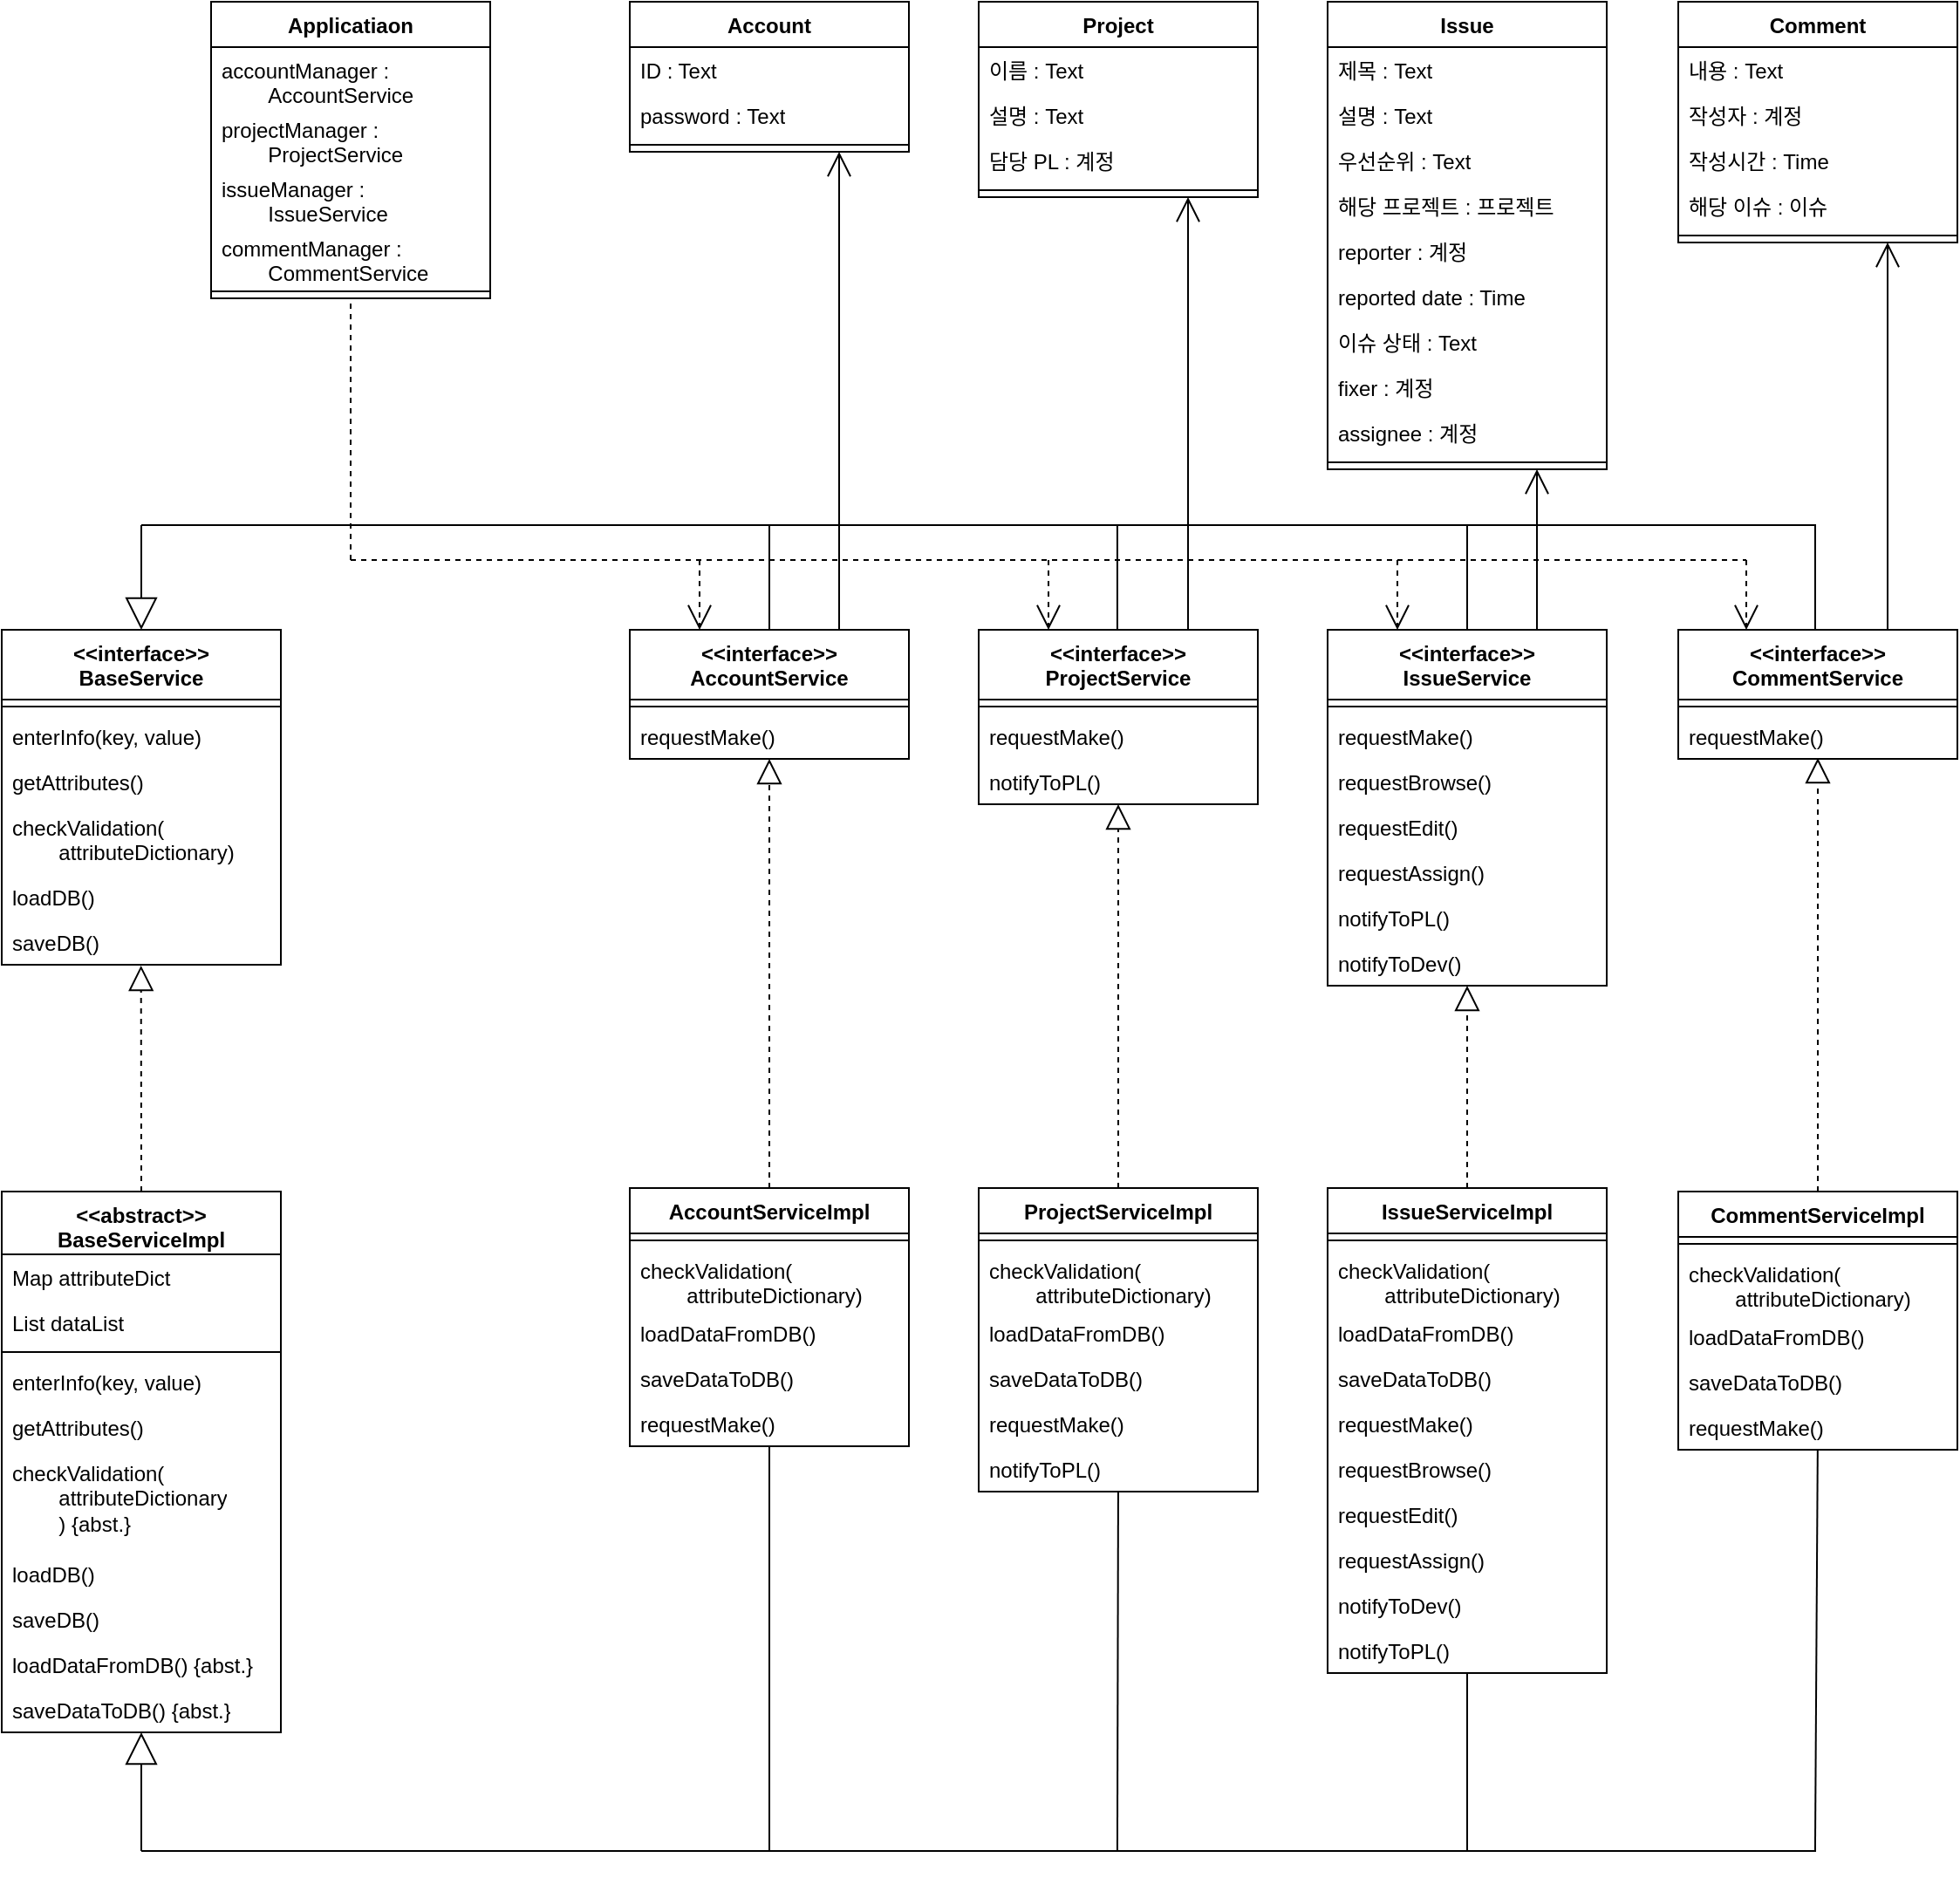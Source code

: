 <mxfile version="24.4.4" type="device">
  <diagram name="페이지-1" id="EUmJmh5tnegRt2-Yzuib">
    <mxGraphModel dx="2206" dy="1148" grid="1" gridSize="10" guides="1" tooltips="1" connect="1" arrows="1" fold="1" page="1" pageScale="1" pageWidth="827" pageHeight="1169" math="0" shadow="0">
      <root>
        <mxCell id="0" />
        <mxCell id="1" parent="0" />
        <mxCell id="5y4-DtkRxpoeKOYM4xI7-9" value="Account" style="swimlane;fontStyle=1;align=center;verticalAlign=top;childLayout=stackLayout;horizontal=1;startSize=26;horizontalStack=0;resizeParent=1;resizeParentMax=0;resizeLast=0;collapsible=1;marginBottom=0;whiteSpace=wrap;html=1;" parent="1" vertex="1">
          <mxGeometry x="640" y="200" width="160" height="86" as="geometry" />
        </mxCell>
        <mxCell id="5y4-DtkRxpoeKOYM4xI7-10" value="ID : Text" style="text;strokeColor=none;fillColor=none;align=left;verticalAlign=top;spacingLeft=4;spacingRight=4;overflow=hidden;rotatable=0;points=[[0,0.5],[1,0.5]];portConstraint=eastwest;whiteSpace=wrap;html=1;" parent="5y4-DtkRxpoeKOYM4xI7-9" vertex="1">
          <mxGeometry y="26" width="160" height="26" as="geometry" />
        </mxCell>
        <mxCell id="5y4-DtkRxpoeKOYM4xI7-13" value="password : Text" style="text;strokeColor=none;fillColor=none;align=left;verticalAlign=top;spacingLeft=4;spacingRight=4;overflow=hidden;rotatable=0;points=[[0,0.5],[1,0.5]];portConstraint=eastwest;whiteSpace=wrap;html=1;" parent="5y4-DtkRxpoeKOYM4xI7-9" vertex="1">
          <mxGeometry y="52" width="160" height="26" as="geometry" />
        </mxCell>
        <mxCell id="5y4-DtkRxpoeKOYM4xI7-11" value="" style="line;strokeWidth=1;fillColor=none;align=left;verticalAlign=middle;spacingTop=-1;spacingLeft=3;spacingRight=3;rotatable=0;labelPosition=right;points=[];portConstraint=eastwest;strokeColor=inherit;" parent="5y4-DtkRxpoeKOYM4xI7-9" vertex="1">
          <mxGeometry y="78" width="160" height="8" as="geometry" />
        </mxCell>
        <mxCell id="5y4-DtkRxpoeKOYM4xI7-14" value="&amp;lt;&amp;lt;interface&amp;gt;&amp;gt;&lt;br&gt;AccountService" style="swimlane;fontStyle=1;align=center;verticalAlign=top;childLayout=stackLayout;horizontal=1;startSize=40;horizontalStack=0;resizeParent=1;resizeParentMax=0;resizeLast=0;collapsible=1;marginBottom=0;whiteSpace=wrap;html=1;" parent="1" vertex="1">
          <mxGeometry x="640" y="560" width="160" height="74" as="geometry" />
        </mxCell>
        <mxCell id="5y4-DtkRxpoeKOYM4xI7-16" value="" style="line;strokeWidth=1;fillColor=none;align=left;verticalAlign=middle;spacingTop=-1;spacingLeft=3;spacingRight=3;rotatable=0;labelPosition=right;points=[];portConstraint=eastwest;strokeColor=inherit;" parent="5y4-DtkRxpoeKOYM4xI7-14" vertex="1">
          <mxGeometry y="40" width="160" height="8" as="geometry" />
        </mxCell>
        <mxCell id="5y4-DtkRxpoeKOYM4xI7-17" value="requestMake()" style="text;strokeColor=none;fillColor=none;align=left;verticalAlign=top;spacingLeft=4;spacingRight=4;overflow=hidden;rotatable=0;points=[[0,0.5],[1,0.5]];portConstraint=eastwest;whiteSpace=wrap;html=1;" parent="5y4-DtkRxpoeKOYM4xI7-14" vertex="1">
          <mxGeometry y="48" width="160" height="26" as="geometry" />
        </mxCell>
        <mxCell id="5y4-DtkRxpoeKOYM4xI7-25" value="&amp;lt;&amp;lt;interface&amp;gt;&amp;gt;&lt;br&gt;ProjectService" style="swimlane;fontStyle=1;align=center;verticalAlign=top;childLayout=stackLayout;horizontal=1;startSize=40;horizontalStack=0;resizeParent=1;resizeParentMax=0;resizeLast=0;collapsible=1;marginBottom=0;whiteSpace=wrap;html=1;" parent="1" vertex="1">
          <mxGeometry x="840" y="560" width="160" height="100" as="geometry" />
        </mxCell>
        <mxCell id="5y4-DtkRxpoeKOYM4xI7-27" value="" style="line;strokeWidth=1;fillColor=none;align=left;verticalAlign=middle;spacingTop=-1;spacingLeft=3;spacingRight=3;rotatable=0;labelPosition=right;points=[];portConstraint=eastwest;strokeColor=inherit;" parent="5y4-DtkRxpoeKOYM4xI7-25" vertex="1">
          <mxGeometry y="40" width="160" height="8" as="geometry" />
        </mxCell>
        <mxCell id="5y4-DtkRxpoeKOYM4xI7-29" value="requestMake()" style="text;strokeColor=none;fillColor=none;align=left;verticalAlign=top;spacingLeft=4;spacingRight=4;overflow=hidden;rotatable=0;points=[[0,0.5],[1,0.5]];portConstraint=eastwest;whiteSpace=wrap;html=1;" parent="5y4-DtkRxpoeKOYM4xI7-25" vertex="1">
          <mxGeometry y="48" width="160" height="26" as="geometry" />
        </mxCell>
        <mxCell id="5y4-DtkRxpoeKOYM4xI7-31" value="notifyToPL()" style="text;strokeColor=none;fillColor=none;align=left;verticalAlign=top;spacingLeft=4;spacingRight=4;overflow=hidden;rotatable=0;points=[[0,0.5],[1,0.5]];portConstraint=eastwest;whiteSpace=wrap;html=1;" parent="5y4-DtkRxpoeKOYM4xI7-25" vertex="1">
          <mxGeometry y="74" width="160" height="26" as="geometry" />
        </mxCell>
        <mxCell id="5y4-DtkRxpoeKOYM4xI7-33" value="&amp;lt;&amp;lt;interface&amp;gt;&amp;gt;&lt;br&gt;IssueService" style="swimlane;fontStyle=1;align=center;verticalAlign=top;childLayout=stackLayout;horizontal=1;startSize=40;horizontalStack=0;resizeParent=1;resizeParentMax=0;resizeLast=0;collapsible=1;marginBottom=0;whiteSpace=wrap;html=1;" parent="1" vertex="1">
          <mxGeometry x="1040" y="560" width="160" height="204" as="geometry" />
        </mxCell>
        <mxCell id="5y4-DtkRxpoeKOYM4xI7-35" value="" style="line;strokeWidth=1;fillColor=none;align=left;verticalAlign=middle;spacingTop=-1;spacingLeft=3;spacingRight=3;rotatable=0;labelPosition=right;points=[];portConstraint=eastwest;strokeColor=inherit;" parent="5y4-DtkRxpoeKOYM4xI7-33" vertex="1">
          <mxGeometry y="40" width="160" height="8" as="geometry" />
        </mxCell>
        <mxCell id="5y4-DtkRxpoeKOYM4xI7-37" value="requestMake()" style="text;strokeColor=none;fillColor=none;align=left;verticalAlign=top;spacingLeft=4;spacingRight=4;overflow=hidden;rotatable=0;points=[[0,0.5],[1,0.5]];portConstraint=eastwest;whiteSpace=wrap;html=1;" parent="5y4-DtkRxpoeKOYM4xI7-33" vertex="1">
          <mxGeometry y="48" width="160" height="26" as="geometry" />
        </mxCell>
        <mxCell id="5y4-DtkRxpoeKOYM4xI7-60" value="requestBrowse()" style="text;strokeColor=none;fillColor=none;align=left;verticalAlign=top;spacingLeft=4;spacingRight=4;overflow=hidden;rotatable=0;points=[[0,0.5],[1,0.5]];portConstraint=eastwest;whiteSpace=wrap;html=1;" parent="5y4-DtkRxpoeKOYM4xI7-33" vertex="1">
          <mxGeometry y="74" width="160" height="26" as="geometry" />
        </mxCell>
        <mxCell id="5y4-DtkRxpoeKOYM4xI7-63" value="requestEdit()" style="text;strokeColor=none;fillColor=none;align=left;verticalAlign=top;spacingLeft=4;spacingRight=4;overflow=hidden;rotatable=0;points=[[0,0.5],[1,0.5]];portConstraint=eastwest;whiteSpace=wrap;html=1;" parent="5y4-DtkRxpoeKOYM4xI7-33" vertex="1">
          <mxGeometry y="100" width="160" height="26" as="geometry" />
        </mxCell>
        <mxCell id="5y4-DtkRxpoeKOYM4xI7-65" value="requestAssign()" style="text;strokeColor=none;fillColor=none;align=left;verticalAlign=top;spacingLeft=4;spacingRight=4;overflow=hidden;rotatable=0;points=[[0,0.5],[1,0.5]];portConstraint=eastwest;whiteSpace=wrap;html=1;" parent="5y4-DtkRxpoeKOYM4xI7-33" vertex="1">
          <mxGeometry y="126" width="160" height="26" as="geometry" />
        </mxCell>
        <mxCell id="5y4-DtkRxpoeKOYM4xI7-39" value="notifyToPL()" style="text;strokeColor=none;fillColor=none;align=left;verticalAlign=top;spacingLeft=4;spacingRight=4;overflow=hidden;rotatable=0;points=[[0,0.5],[1,0.5]];portConstraint=eastwest;whiteSpace=wrap;html=1;" parent="5y4-DtkRxpoeKOYM4xI7-33" vertex="1">
          <mxGeometry y="152" width="160" height="26" as="geometry" />
        </mxCell>
        <mxCell id="5y4-DtkRxpoeKOYM4xI7-66" value="notifyToDev()" style="text;strokeColor=none;fillColor=none;align=left;verticalAlign=top;spacingLeft=4;spacingRight=4;overflow=hidden;rotatable=0;points=[[0,0.5],[1,0.5]];portConstraint=eastwest;whiteSpace=wrap;html=1;" parent="5y4-DtkRxpoeKOYM4xI7-33" vertex="1">
          <mxGeometry y="178" width="160" height="26" as="geometry" />
        </mxCell>
        <mxCell id="5y4-DtkRxpoeKOYM4xI7-44" value="Project" style="swimlane;fontStyle=1;align=center;verticalAlign=top;childLayout=stackLayout;horizontal=1;startSize=26;horizontalStack=0;resizeParent=1;resizeParentMax=0;resizeLast=0;collapsible=1;marginBottom=0;whiteSpace=wrap;html=1;" parent="1" vertex="1">
          <mxGeometry x="840" y="200" width="160" height="112" as="geometry" />
        </mxCell>
        <mxCell id="5y4-DtkRxpoeKOYM4xI7-45" value="이름 : Text" style="text;strokeColor=none;fillColor=none;align=left;verticalAlign=top;spacingLeft=4;spacingRight=4;overflow=hidden;rotatable=0;points=[[0,0.5],[1,0.5]];portConstraint=eastwest;whiteSpace=wrap;html=1;" parent="5y4-DtkRxpoeKOYM4xI7-44" vertex="1">
          <mxGeometry y="26" width="160" height="26" as="geometry" />
        </mxCell>
        <mxCell id="5y4-DtkRxpoeKOYM4xI7-47" value="설명 : Text" style="text;strokeColor=none;fillColor=none;align=left;verticalAlign=top;spacingLeft=4;spacingRight=4;overflow=hidden;rotatable=0;points=[[0,0.5],[1,0.5]];portConstraint=eastwest;whiteSpace=wrap;html=1;" parent="5y4-DtkRxpoeKOYM4xI7-44" vertex="1">
          <mxGeometry y="52" width="160" height="26" as="geometry" />
        </mxCell>
        <mxCell id="5y4-DtkRxpoeKOYM4xI7-48" value="담당 PL : 계정" style="text;strokeColor=none;fillColor=none;align=left;verticalAlign=top;spacingLeft=4;spacingRight=4;overflow=hidden;rotatable=0;points=[[0,0.5],[1,0.5]];portConstraint=eastwest;whiteSpace=wrap;html=1;" parent="5y4-DtkRxpoeKOYM4xI7-44" vertex="1">
          <mxGeometry y="78" width="160" height="26" as="geometry" />
        </mxCell>
        <mxCell id="5y4-DtkRxpoeKOYM4xI7-46" value="" style="line;strokeWidth=1;fillColor=none;align=left;verticalAlign=middle;spacingTop=-1;spacingLeft=3;spacingRight=3;rotatable=0;labelPosition=right;points=[];portConstraint=eastwest;strokeColor=inherit;" parent="5y4-DtkRxpoeKOYM4xI7-44" vertex="1">
          <mxGeometry y="104" width="160" height="8" as="geometry" />
        </mxCell>
        <mxCell id="5y4-DtkRxpoeKOYM4xI7-49" value="Issue" style="swimlane;fontStyle=1;align=center;verticalAlign=top;childLayout=stackLayout;horizontal=1;startSize=26;horizontalStack=0;resizeParent=1;resizeParentMax=0;resizeLast=0;collapsible=1;marginBottom=0;whiteSpace=wrap;html=1;" parent="1" vertex="1">
          <mxGeometry x="1040" y="200" width="160" height="268" as="geometry" />
        </mxCell>
        <mxCell id="5y4-DtkRxpoeKOYM4xI7-50" value="제목 : Text" style="text;strokeColor=none;fillColor=none;align=left;verticalAlign=top;spacingLeft=4;spacingRight=4;overflow=hidden;rotatable=0;points=[[0,0.5],[1,0.5]];portConstraint=eastwest;whiteSpace=wrap;html=1;" parent="5y4-DtkRxpoeKOYM4xI7-49" vertex="1">
          <mxGeometry y="26" width="160" height="26" as="geometry" />
        </mxCell>
        <mxCell id="5y4-DtkRxpoeKOYM4xI7-52" value="설명 : Text" style="text;strokeColor=none;fillColor=none;align=left;verticalAlign=top;spacingLeft=4;spacingRight=4;overflow=hidden;rotatable=0;points=[[0,0.5],[1,0.5]];portConstraint=eastwest;whiteSpace=wrap;html=1;" parent="5y4-DtkRxpoeKOYM4xI7-49" vertex="1">
          <mxGeometry y="52" width="160" height="26" as="geometry" />
        </mxCell>
        <mxCell id="5y4-DtkRxpoeKOYM4xI7-61" value="우선순위 : Text" style="text;strokeColor=none;fillColor=none;align=left;verticalAlign=top;spacingLeft=4;spacingRight=4;overflow=hidden;rotatable=0;points=[[0,0.5],[1,0.5]];portConstraint=eastwest;whiteSpace=wrap;html=1;" parent="5y4-DtkRxpoeKOYM4xI7-49" vertex="1">
          <mxGeometry y="78" width="160" height="26" as="geometry" />
        </mxCell>
        <mxCell id="5y4-DtkRxpoeKOYM4xI7-62" value="해당 프로젝트 : 프로젝트" style="text;strokeColor=none;fillColor=none;align=left;verticalAlign=top;spacingLeft=4;spacingRight=4;overflow=hidden;rotatable=0;points=[[0,0.5],[1,0.5]];portConstraint=eastwest;whiteSpace=wrap;html=1;" parent="5y4-DtkRxpoeKOYM4xI7-49" vertex="1">
          <mxGeometry y="104" width="160" height="26" as="geometry" />
        </mxCell>
        <mxCell id="5y4-DtkRxpoeKOYM4xI7-54" value="reporter : 계정" style="text;strokeColor=none;fillColor=none;align=left;verticalAlign=top;spacingLeft=4;spacingRight=4;overflow=hidden;rotatable=0;points=[[0,0.5],[1,0.5]];portConstraint=eastwest;whiteSpace=wrap;html=1;" parent="5y4-DtkRxpoeKOYM4xI7-49" vertex="1">
          <mxGeometry y="130" width="160" height="26" as="geometry" />
        </mxCell>
        <mxCell id="5y4-DtkRxpoeKOYM4xI7-56" value="reported date : Time" style="text;strokeColor=none;fillColor=none;align=left;verticalAlign=top;spacingLeft=4;spacingRight=4;overflow=hidden;rotatable=0;points=[[0,0.5],[1,0.5]];portConstraint=eastwest;whiteSpace=wrap;html=1;" parent="5y4-DtkRxpoeKOYM4xI7-49" vertex="1">
          <mxGeometry y="156" width="160" height="26" as="geometry" />
        </mxCell>
        <mxCell id="5y4-DtkRxpoeKOYM4xI7-57" value="이슈 상태 : Text" style="text;strokeColor=none;fillColor=none;align=left;verticalAlign=top;spacingLeft=4;spacingRight=4;overflow=hidden;rotatable=0;points=[[0,0.5],[1,0.5]];portConstraint=eastwest;whiteSpace=wrap;html=1;" parent="5y4-DtkRxpoeKOYM4xI7-49" vertex="1">
          <mxGeometry y="182" width="160" height="26" as="geometry" />
        </mxCell>
        <mxCell id="5y4-DtkRxpoeKOYM4xI7-55" value="fixer : 계정" style="text;strokeColor=none;fillColor=none;align=left;verticalAlign=top;spacingLeft=4;spacingRight=4;overflow=hidden;rotatable=0;points=[[0,0.5],[1,0.5]];portConstraint=eastwest;whiteSpace=wrap;html=1;" parent="5y4-DtkRxpoeKOYM4xI7-49" vertex="1">
          <mxGeometry y="208" width="160" height="26" as="geometry" />
        </mxCell>
        <mxCell id="5y4-DtkRxpoeKOYM4xI7-58" value="assignee : 계정" style="text;strokeColor=none;fillColor=none;align=left;verticalAlign=top;spacingLeft=4;spacingRight=4;overflow=hidden;rotatable=0;points=[[0,0.5],[1,0.5]];portConstraint=eastwest;whiteSpace=wrap;html=1;" parent="5y4-DtkRxpoeKOYM4xI7-49" vertex="1">
          <mxGeometry y="234" width="160" height="26" as="geometry" />
        </mxCell>
        <mxCell id="5y4-DtkRxpoeKOYM4xI7-51" value="" style="line;strokeWidth=1;fillColor=none;align=left;verticalAlign=middle;spacingTop=-1;spacingLeft=3;spacingRight=3;rotatable=0;labelPosition=right;points=[];portConstraint=eastwest;strokeColor=inherit;" parent="5y4-DtkRxpoeKOYM4xI7-49" vertex="1">
          <mxGeometry y="260" width="160" height="8" as="geometry" />
        </mxCell>
        <mxCell id="5y4-DtkRxpoeKOYM4xI7-68" value="&amp;lt;&amp;lt;interface&amp;gt;&amp;gt;&lt;br&gt;CommentService" style="swimlane;fontStyle=1;align=center;verticalAlign=top;childLayout=stackLayout;horizontal=1;startSize=40;horizontalStack=0;resizeParent=1;resizeParentMax=0;resizeLast=0;collapsible=1;marginBottom=0;whiteSpace=wrap;html=1;" parent="1" vertex="1">
          <mxGeometry x="1241" y="560" width="160" height="74" as="geometry" />
        </mxCell>
        <mxCell id="5y4-DtkRxpoeKOYM4xI7-70" value="" style="line;strokeWidth=1;fillColor=none;align=left;verticalAlign=middle;spacingTop=-1;spacingLeft=3;spacingRight=3;rotatable=0;labelPosition=right;points=[];portConstraint=eastwest;strokeColor=inherit;" parent="5y4-DtkRxpoeKOYM4xI7-68" vertex="1">
          <mxGeometry y="40" width="160" height="8" as="geometry" />
        </mxCell>
        <mxCell id="5y4-DtkRxpoeKOYM4xI7-72" value="requestMake()" style="text;strokeColor=none;fillColor=none;align=left;verticalAlign=top;spacingLeft=4;spacingRight=4;overflow=hidden;rotatable=0;points=[[0,0.5],[1,0.5]];portConstraint=eastwest;whiteSpace=wrap;html=1;" parent="5y4-DtkRxpoeKOYM4xI7-68" vertex="1">
          <mxGeometry y="48" width="160" height="26" as="geometry" />
        </mxCell>
        <mxCell id="5y4-DtkRxpoeKOYM4xI7-76" value="Comment" style="swimlane;fontStyle=1;align=center;verticalAlign=top;childLayout=stackLayout;horizontal=1;startSize=26;horizontalStack=0;resizeParent=1;resizeParentMax=0;resizeLast=0;collapsible=1;marginBottom=0;whiteSpace=wrap;html=1;" parent="1" vertex="1">
          <mxGeometry x="1241" y="200" width="160" height="138" as="geometry" />
        </mxCell>
        <mxCell id="5y4-DtkRxpoeKOYM4xI7-77" value="내용 : Text" style="text;strokeColor=none;fillColor=none;align=left;verticalAlign=top;spacingLeft=4;spacingRight=4;overflow=hidden;rotatable=0;points=[[0,0.5],[1,0.5]];portConstraint=eastwest;whiteSpace=wrap;html=1;" parent="5y4-DtkRxpoeKOYM4xI7-76" vertex="1">
          <mxGeometry y="26" width="160" height="26" as="geometry" />
        </mxCell>
        <mxCell id="5y4-DtkRxpoeKOYM4xI7-79" value="작성자 : 계정" style="text;strokeColor=none;fillColor=none;align=left;verticalAlign=top;spacingLeft=4;spacingRight=4;overflow=hidden;rotatable=0;points=[[0,0.5],[1,0.5]];portConstraint=eastwest;whiteSpace=wrap;html=1;" parent="5y4-DtkRxpoeKOYM4xI7-76" vertex="1">
          <mxGeometry y="52" width="160" height="26" as="geometry" />
        </mxCell>
        <mxCell id="5y4-DtkRxpoeKOYM4xI7-80" value="작성시간 : Time" style="text;strokeColor=none;fillColor=none;align=left;verticalAlign=top;spacingLeft=4;spacingRight=4;overflow=hidden;rotatable=0;points=[[0,0.5],[1,0.5]];portConstraint=eastwest;whiteSpace=wrap;html=1;" parent="5y4-DtkRxpoeKOYM4xI7-76" vertex="1">
          <mxGeometry y="78" width="160" height="26" as="geometry" />
        </mxCell>
        <mxCell id="5y4-DtkRxpoeKOYM4xI7-107" value="해당 이슈 : 이슈" style="text;strokeColor=none;fillColor=none;align=left;verticalAlign=top;spacingLeft=4;spacingRight=4;overflow=hidden;rotatable=0;points=[[0,0.5],[1,0.5]];portConstraint=eastwest;whiteSpace=wrap;html=1;" parent="5y4-DtkRxpoeKOYM4xI7-76" vertex="1">
          <mxGeometry y="104" width="160" height="26" as="geometry" />
        </mxCell>
        <mxCell id="5y4-DtkRxpoeKOYM4xI7-78" value="" style="line;strokeWidth=1;fillColor=none;align=left;verticalAlign=middle;spacingTop=-1;spacingLeft=3;spacingRight=3;rotatable=0;labelPosition=right;points=[];portConstraint=eastwest;strokeColor=inherit;" parent="5y4-DtkRxpoeKOYM4xI7-76" vertex="1">
          <mxGeometry y="130" width="160" height="8" as="geometry" />
        </mxCell>
        <mxCell id="TJ0G6_bjU8rwuz7rPNk3-2" value="&amp;lt;&amp;lt;abstract&amp;gt;&amp;gt;&lt;br&gt;BaseServiceImpl" style="swimlane;fontStyle=1;align=center;verticalAlign=top;childLayout=stackLayout;horizontal=1;startSize=36;horizontalStack=0;resizeParent=1;resizeParentMax=0;resizeLast=0;collapsible=1;marginBottom=0;whiteSpace=wrap;html=1;" vertex="1" parent="1">
          <mxGeometry x="280" y="882" width="160" height="310" as="geometry" />
        </mxCell>
        <mxCell id="TJ0G6_bjU8rwuz7rPNk3-3" value="Map attributeDict" style="text;strokeColor=none;fillColor=none;align=left;verticalAlign=top;spacingLeft=4;spacingRight=4;overflow=hidden;rotatable=0;points=[[0,0.5],[1,0.5]];portConstraint=eastwest;whiteSpace=wrap;html=1;" vertex="1" parent="TJ0G6_bjU8rwuz7rPNk3-2">
          <mxGeometry y="36" width="160" height="26" as="geometry" />
        </mxCell>
        <mxCell id="TJ0G6_bjU8rwuz7rPNk3-19" value="List dataList" style="text;strokeColor=none;fillColor=none;align=left;verticalAlign=top;spacingLeft=4;spacingRight=4;overflow=hidden;rotatable=0;points=[[0,0.5],[1,0.5]];portConstraint=eastwest;whiteSpace=wrap;html=1;" vertex="1" parent="TJ0G6_bjU8rwuz7rPNk3-2">
          <mxGeometry y="62" width="160" height="26" as="geometry" />
        </mxCell>
        <mxCell id="TJ0G6_bjU8rwuz7rPNk3-4" value="" style="line;strokeWidth=1;fillColor=none;align=left;verticalAlign=middle;spacingTop=-1;spacingLeft=3;spacingRight=3;rotatable=0;labelPosition=right;points=[];portConstraint=eastwest;strokeColor=inherit;" vertex="1" parent="TJ0G6_bjU8rwuz7rPNk3-2">
          <mxGeometry y="88" width="160" height="8" as="geometry" />
        </mxCell>
        <mxCell id="TJ0G6_bjU8rwuz7rPNk3-5" value="enterInfo(key, value)" style="text;strokeColor=none;fillColor=none;align=left;verticalAlign=top;spacingLeft=4;spacingRight=4;overflow=hidden;rotatable=0;points=[[0,0.5],[1,0.5]];portConstraint=eastwest;whiteSpace=wrap;html=1;" vertex="1" parent="TJ0G6_bjU8rwuz7rPNk3-2">
          <mxGeometry y="96" width="160" height="26" as="geometry" />
        </mxCell>
        <mxCell id="TJ0G6_bjU8rwuz7rPNk3-6" value="getAttributes()" style="text;strokeColor=none;fillColor=none;align=left;verticalAlign=top;spacingLeft=4;spacingRight=4;overflow=hidden;rotatable=0;points=[[0,0.5],[1,0.5]];portConstraint=eastwest;whiteSpace=wrap;html=1;" vertex="1" parent="TJ0G6_bjU8rwuz7rPNk3-2">
          <mxGeometry y="122" width="160" height="26" as="geometry" />
        </mxCell>
        <mxCell id="TJ0G6_bjU8rwuz7rPNk3-16" value="checkValidation(&lt;br&gt;&lt;span style=&quot;white-space: pre;&quot;&gt;&#x9;&lt;/span&gt;attributeDictionary&lt;br&gt;&lt;span style=&quot;white-space: pre;&quot;&gt;&#x9;&lt;/span&gt;) {abst.}" style="text;strokeColor=none;fillColor=none;align=left;verticalAlign=top;spacingLeft=4;spacingRight=4;overflow=hidden;rotatable=0;points=[[0,0.5],[1,0.5]];portConstraint=eastwest;whiteSpace=wrap;html=1;" vertex="1" parent="TJ0G6_bjU8rwuz7rPNk3-2">
          <mxGeometry y="148" width="160" height="58" as="geometry" />
        </mxCell>
        <mxCell id="TJ0G6_bjU8rwuz7rPNk3-17" value="loadDB()" style="text;strokeColor=none;fillColor=none;align=left;verticalAlign=top;spacingLeft=4;spacingRight=4;overflow=hidden;rotatable=0;points=[[0,0.5],[1,0.5]];portConstraint=eastwest;whiteSpace=wrap;html=1;" vertex="1" parent="TJ0G6_bjU8rwuz7rPNk3-2">
          <mxGeometry y="206" width="160" height="26" as="geometry" />
        </mxCell>
        <mxCell id="TJ0G6_bjU8rwuz7rPNk3-18" value="saveDB()" style="text;strokeColor=none;fillColor=none;align=left;verticalAlign=top;spacingLeft=4;spacingRight=4;overflow=hidden;rotatable=0;points=[[0,0.5],[1,0.5]];portConstraint=eastwest;whiteSpace=wrap;html=1;" vertex="1" parent="TJ0G6_bjU8rwuz7rPNk3-2">
          <mxGeometry y="232" width="160" height="26" as="geometry" />
        </mxCell>
        <mxCell id="TJ0G6_bjU8rwuz7rPNk3-21" value="loadDataFromDB() {abst.}" style="text;strokeColor=none;fillColor=none;align=left;verticalAlign=top;spacingLeft=4;spacingRight=4;overflow=hidden;rotatable=0;points=[[0,0.5],[1,0.5]];portConstraint=eastwest;whiteSpace=wrap;html=1;" vertex="1" parent="TJ0G6_bjU8rwuz7rPNk3-2">
          <mxGeometry y="258" width="160" height="26" as="geometry" />
        </mxCell>
        <mxCell id="TJ0G6_bjU8rwuz7rPNk3-20" value="saveDataToDB() {abst.}" style="text;strokeColor=none;fillColor=none;align=left;verticalAlign=top;spacingLeft=4;spacingRight=4;overflow=hidden;rotatable=0;points=[[0,0.5],[1,0.5]];portConstraint=eastwest;whiteSpace=wrap;html=1;" vertex="1" parent="TJ0G6_bjU8rwuz7rPNk3-2">
          <mxGeometry y="284" width="160" height="26" as="geometry" />
        </mxCell>
        <mxCell id="TJ0G6_bjU8rwuz7rPNk3-7" value="&amp;lt;&amp;lt;interface&amp;gt;&amp;gt;&lt;br&gt;BaseService" style="swimlane;fontStyle=1;align=center;verticalAlign=top;childLayout=stackLayout;horizontal=1;startSize=40;horizontalStack=0;resizeParent=1;resizeParentMax=0;resizeLast=0;collapsible=1;marginBottom=0;whiteSpace=wrap;html=1;" vertex="1" parent="1">
          <mxGeometry x="280" y="560" width="160" height="192" as="geometry" />
        </mxCell>
        <mxCell id="TJ0G6_bjU8rwuz7rPNk3-9" value="" style="line;strokeWidth=1;fillColor=none;align=left;verticalAlign=middle;spacingTop=-1;spacingLeft=3;spacingRight=3;rotatable=0;labelPosition=right;points=[];portConstraint=eastwest;strokeColor=inherit;" vertex="1" parent="TJ0G6_bjU8rwuz7rPNk3-7">
          <mxGeometry y="40" width="160" height="8" as="geometry" />
        </mxCell>
        <mxCell id="TJ0G6_bjU8rwuz7rPNk3-10" value="enterInfo(key, value)" style="text;strokeColor=none;fillColor=none;align=left;verticalAlign=top;spacingLeft=4;spacingRight=4;overflow=hidden;rotatable=0;points=[[0,0.5],[1,0.5]];portConstraint=eastwest;whiteSpace=wrap;html=1;" vertex="1" parent="TJ0G6_bjU8rwuz7rPNk3-7">
          <mxGeometry y="48" width="160" height="26" as="geometry" />
        </mxCell>
        <mxCell id="TJ0G6_bjU8rwuz7rPNk3-11" value="getAttributes()" style="text;strokeColor=none;fillColor=none;align=left;verticalAlign=top;spacingLeft=4;spacingRight=4;overflow=hidden;rotatable=0;points=[[0,0.5],[1,0.5]];portConstraint=eastwest;whiteSpace=wrap;html=1;" vertex="1" parent="TJ0G6_bjU8rwuz7rPNk3-7">
          <mxGeometry y="74" width="160" height="26" as="geometry" />
        </mxCell>
        <mxCell id="TJ0G6_bjU8rwuz7rPNk3-12" value="checkValidation(&lt;br&gt;&lt;span style=&quot;white-space: pre;&quot;&gt;&#x9;&lt;/span&gt;attributeDictionary)" style="text;strokeColor=none;fillColor=none;align=left;verticalAlign=top;spacingLeft=4;spacingRight=4;overflow=hidden;rotatable=0;points=[[0,0.5],[1,0.5]];portConstraint=eastwest;whiteSpace=wrap;html=1;" vertex="1" parent="TJ0G6_bjU8rwuz7rPNk3-7">
          <mxGeometry y="100" width="160" height="40" as="geometry" />
        </mxCell>
        <mxCell id="TJ0G6_bjU8rwuz7rPNk3-14" value="loadDB()" style="text;strokeColor=none;fillColor=none;align=left;verticalAlign=top;spacingLeft=4;spacingRight=4;overflow=hidden;rotatable=0;points=[[0,0.5],[1,0.5]];portConstraint=eastwest;whiteSpace=wrap;html=1;" vertex="1" parent="TJ0G6_bjU8rwuz7rPNk3-7">
          <mxGeometry y="140" width="160" height="26" as="geometry" />
        </mxCell>
        <mxCell id="TJ0G6_bjU8rwuz7rPNk3-15" value="saveDB()" style="text;strokeColor=none;fillColor=none;align=left;verticalAlign=top;spacingLeft=4;spacingRight=4;overflow=hidden;rotatable=0;points=[[0,0.5],[1,0.5]];portConstraint=eastwest;whiteSpace=wrap;html=1;" vertex="1" parent="TJ0G6_bjU8rwuz7rPNk3-7">
          <mxGeometry y="166" width="160" height="26" as="geometry" />
        </mxCell>
        <mxCell id="TJ0G6_bjU8rwuz7rPNk3-13" value="" style="endArrow=block;dashed=1;endFill=0;endSize=12;html=1;rounded=0;exitX=0.5;exitY=0;exitDx=0;exitDy=0;entryX=0.499;entryY=1.018;entryDx=0;entryDy=0;entryPerimeter=0;" edge="1" parent="1" source="TJ0G6_bjU8rwuz7rPNk3-2" target="TJ0G6_bjU8rwuz7rPNk3-15">
          <mxGeometry width="160" relative="1" as="geometry">
            <mxPoint x="820" y="328" as="sourcePoint" />
            <mxPoint x="641" y="328" as="targetPoint" />
          </mxGeometry>
        </mxCell>
        <mxCell id="TJ0G6_bjU8rwuz7rPNk3-22" value="AccountServiceImpl" style="swimlane;fontStyle=1;align=center;verticalAlign=top;childLayout=stackLayout;horizontal=1;startSize=26;horizontalStack=0;resizeParent=1;resizeParentMax=0;resizeLast=0;collapsible=1;marginBottom=0;whiteSpace=wrap;html=1;" vertex="1" parent="1">
          <mxGeometry x="640" y="880" width="160" height="148" as="geometry" />
        </mxCell>
        <mxCell id="TJ0G6_bjU8rwuz7rPNk3-24" value="" style="line;strokeWidth=1;fillColor=none;align=left;verticalAlign=middle;spacingTop=-1;spacingLeft=3;spacingRight=3;rotatable=0;labelPosition=right;points=[];portConstraint=eastwest;strokeColor=inherit;" vertex="1" parent="TJ0G6_bjU8rwuz7rPNk3-22">
          <mxGeometry y="26" width="160" height="8" as="geometry" />
        </mxCell>
        <mxCell id="TJ0G6_bjU8rwuz7rPNk3-25" value="checkValidation(&lt;br&gt;&lt;span style=&quot;white-space: pre;&quot;&gt;&#x9;&lt;/span&gt;attributeDictionary)" style="text;strokeColor=none;fillColor=none;align=left;verticalAlign=top;spacingLeft=4;spacingRight=4;overflow=hidden;rotatable=0;points=[[0,0.5],[1,0.5]];portConstraint=eastwest;whiteSpace=wrap;html=1;" vertex="1" parent="TJ0G6_bjU8rwuz7rPNk3-22">
          <mxGeometry y="34" width="160" height="36" as="geometry" />
        </mxCell>
        <mxCell id="TJ0G6_bjU8rwuz7rPNk3-27" value="loadDataFromDB()" style="text;strokeColor=none;fillColor=none;align=left;verticalAlign=top;spacingLeft=4;spacingRight=4;overflow=hidden;rotatable=0;points=[[0,0.5],[1,0.5]];portConstraint=eastwest;whiteSpace=wrap;html=1;" vertex="1" parent="TJ0G6_bjU8rwuz7rPNk3-22">
          <mxGeometry y="70" width="160" height="26" as="geometry" />
        </mxCell>
        <mxCell id="TJ0G6_bjU8rwuz7rPNk3-28" value="saveDataToDB()" style="text;strokeColor=none;fillColor=none;align=left;verticalAlign=top;spacingLeft=4;spacingRight=4;overflow=hidden;rotatable=0;points=[[0,0.5],[1,0.5]];portConstraint=eastwest;whiteSpace=wrap;html=1;" vertex="1" parent="TJ0G6_bjU8rwuz7rPNk3-22">
          <mxGeometry y="96" width="160" height="26" as="geometry" />
        </mxCell>
        <mxCell id="TJ0G6_bjU8rwuz7rPNk3-26" value="requestMake()" style="text;strokeColor=none;fillColor=none;align=left;verticalAlign=top;spacingLeft=4;spacingRight=4;overflow=hidden;rotatable=0;points=[[0,0.5],[1,0.5]];portConstraint=eastwest;whiteSpace=wrap;html=1;" vertex="1" parent="TJ0G6_bjU8rwuz7rPNk3-22">
          <mxGeometry y="122" width="160" height="26" as="geometry" />
        </mxCell>
        <mxCell id="TJ0G6_bjU8rwuz7rPNk3-29" value="ProjectServiceImpl" style="swimlane;fontStyle=1;align=center;verticalAlign=top;childLayout=stackLayout;horizontal=1;startSize=26;horizontalStack=0;resizeParent=1;resizeParentMax=0;resizeLast=0;collapsible=1;marginBottom=0;whiteSpace=wrap;html=1;" vertex="1" parent="1">
          <mxGeometry x="840" y="880" width="160" height="174" as="geometry" />
        </mxCell>
        <mxCell id="TJ0G6_bjU8rwuz7rPNk3-30" value="" style="line;strokeWidth=1;fillColor=none;align=left;verticalAlign=middle;spacingTop=-1;spacingLeft=3;spacingRight=3;rotatable=0;labelPosition=right;points=[];portConstraint=eastwest;strokeColor=inherit;" vertex="1" parent="TJ0G6_bjU8rwuz7rPNk3-29">
          <mxGeometry y="26" width="160" height="8" as="geometry" />
        </mxCell>
        <mxCell id="TJ0G6_bjU8rwuz7rPNk3-31" value="checkValidation(&lt;br&gt;&lt;span style=&quot;white-space: pre;&quot;&gt;&#x9;&lt;/span&gt;attributeDictionary)" style="text;strokeColor=none;fillColor=none;align=left;verticalAlign=top;spacingLeft=4;spacingRight=4;overflow=hidden;rotatable=0;points=[[0,0.5],[1,0.5]];portConstraint=eastwest;whiteSpace=wrap;html=1;" vertex="1" parent="TJ0G6_bjU8rwuz7rPNk3-29">
          <mxGeometry y="34" width="160" height="36" as="geometry" />
        </mxCell>
        <mxCell id="TJ0G6_bjU8rwuz7rPNk3-33" value="loadDataFromDB()" style="text;strokeColor=none;fillColor=none;align=left;verticalAlign=top;spacingLeft=4;spacingRight=4;overflow=hidden;rotatable=0;points=[[0,0.5],[1,0.5]];portConstraint=eastwest;whiteSpace=wrap;html=1;" vertex="1" parent="TJ0G6_bjU8rwuz7rPNk3-29">
          <mxGeometry y="70" width="160" height="26" as="geometry" />
        </mxCell>
        <mxCell id="TJ0G6_bjU8rwuz7rPNk3-34" value="saveDataToDB()" style="text;strokeColor=none;fillColor=none;align=left;verticalAlign=top;spacingLeft=4;spacingRight=4;overflow=hidden;rotatable=0;points=[[0,0.5],[1,0.5]];portConstraint=eastwest;whiteSpace=wrap;html=1;" vertex="1" parent="TJ0G6_bjU8rwuz7rPNk3-29">
          <mxGeometry y="96" width="160" height="26" as="geometry" />
        </mxCell>
        <mxCell id="TJ0G6_bjU8rwuz7rPNk3-32" value="requestMake()" style="text;strokeColor=none;fillColor=none;align=left;verticalAlign=top;spacingLeft=4;spacingRight=4;overflow=hidden;rotatable=0;points=[[0,0.5],[1,0.5]];portConstraint=eastwest;whiteSpace=wrap;html=1;" vertex="1" parent="TJ0G6_bjU8rwuz7rPNk3-29">
          <mxGeometry y="122" width="160" height="26" as="geometry" />
        </mxCell>
        <mxCell id="TJ0G6_bjU8rwuz7rPNk3-47" value="notifyToPL()" style="text;strokeColor=none;fillColor=none;align=left;verticalAlign=top;spacingLeft=4;spacingRight=4;overflow=hidden;rotatable=0;points=[[0,0.5],[1,0.5]];portConstraint=eastwest;whiteSpace=wrap;html=1;" vertex="1" parent="TJ0G6_bjU8rwuz7rPNk3-29">
          <mxGeometry y="148" width="160" height="26" as="geometry" />
        </mxCell>
        <mxCell id="TJ0G6_bjU8rwuz7rPNk3-35" value="IssueServiceImpl" style="swimlane;fontStyle=1;align=center;verticalAlign=top;childLayout=stackLayout;horizontal=1;startSize=26;horizontalStack=0;resizeParent=1;resizeParentMax=0;resizeLast=0;collapsible=1;marginBottom=0;whiteSpace=wrap;html=1;" vertex="1" parent="1">
          <mxGeometry x="1040" y="880" width="160" height="278" as="geometry" />
        </mxCell>
        <mxCell id="TJ0G6_bjU8rwuz7rPNk3-36" value="" style="line;strokeWidth=1;fillColor=none;align=left;verticalAlign=middle;spacingTop=-1;spacingLeft=3;spacingRight=3;rotatable=0;labelPosition=right;points=[];portConstraint=eastwest;strokeColor=inherit;" vertex="1" parent="TJ0G6_bjU8rwuz7rPNk3-35">
          <mxGeometry y="26" width="160" height="8" as="geometry" />
        </mxCell>
        <mxCell id="TJ0G6_bjU8rwuz7rPNk3-37" value="checkValidation(&lt;br&gt;&lt;span style=&quot;white-space: pre;&quot;&gt;&#x9;&lt;/span&gt;attributeDictionary)" style="text;strokeColor=none;fillColor=none;align=left;verticalAlign=top;spacingLeft=4;spacingRight=4;overflow=hidden;rotatable=0;points=[[0,0.5],[1,0.5]];portConstraint=eastwest;whiteSpace=wrap;html=1;" vertex="1" parent="TJ0G6_bjU8rwuz7rPNk3-35">
          <mxGeometry y="34" width="160" height="36" as="geometry" />
        </mxCell>
        <mxCell id="TJ0G6_bjU8rwuz7rPNk3-39" value="loadDataFromDB()" style="text;strokeColor=none;fillColor=none;align=left;verticalAlign=top;spacingLeft=4;spacingRight=4;overflow=hidden;rotatable=0;points=[[0,0.5],[1,0.5]];portConstraint=eastwest;whiteSpace=wrap;html=1;" vertex="1" parent="TJ0G6_bjU8rwuz7rPNk3-35">
          <mxGeometry y="70" width="160" height="26" as="geometry" />
        </mxCell>
        <mxCell id="TJ0G6_bjU8rwuz7rPNk3-40" value="saveDataToDB()" style="text;strokeColor=none;fillColor=none;align=left;verticalAlign=top;spacingLeft=4;spacingRight=4;overflow=hidden;rotatable=0;points=[[0,0.5],[1,0.5]];portConstraint=eastwest;whiteSpace=wrap;html=1;" vertex="1" parent="TJ0G6_bjU8rwuz7rPNk3-35">
          <mxGeometry y="96" width="160" height="26" as="geometry" />
        </mxCell>
        <mxCell id="TJ0G6_bjU8rwuz7rPNk3-38" value="requestMake()" style="text;strokeColor=none;fillColor=none;align=left;verticalAlign=top;spacingLeft=4;spacingRight=4;overflow=hidden;rotatable=0;points=[[0,0.5],[1,0.5]];portConstraint=eastwest;whiteSpace=wrap;html=1;" vertex="1" parent="TJ0G6_bjU8rwuz7rPNk3-35">
          <mxGeometry y="122" width="160" height="26" as="geometry" />
        </mxCell>
        <mxCell id="TJ0G6_bjU8rwuz7rPNk3-48" value="requestBrowse()" style="text;strokeColor=none;fillColor=none;align=left;verticalAlign=top;spacingLeft=4;spacingRight=4;overflow=hidden;rotatable=0;points=[[0,0.5],[1,0.5]];portConstraint=eastwest;whiteSpace=wrap;html=1;" vertex="1" parent="TJ0G6_bjU8rwuz7rPNk3-35">
          <mxGeometry y="148" width="160" height="26" as="geometry" />
        </mxCell>
        <mxCell id="TJ0G6_bjU8rwuz7rPNk3-49" value="requestEdit()" style="text;strokeColor=none;fillColor=none;align=left;verticalAlign=top;spacingLeft=4;spacingRight=4;overflow=hidden;rotatable=0;points=[[0,0.5],[1,0.5]];portConstraint=eastwest;whiteSpace=wrap;html=1;" vertex="1" parent="TJ0G6_bjU8rwuz7rPNk3-35">
          <mxGeometry y="174" width="160" height="26" as="geometry" />
        </mxCell>
        <mxCell id="TJ0G6_bjU8rwuz7rPNk3-50" value="requestAssign()" style="text;strokeColor=none;fillColor=none;align=left;verticalAlign=top;spacingLeft=4;spacingRight=4;overflow=hidden;rotatable=0;points=[[0,0.5],[1,0.5]];portConstraint=eastwest;whiteSpace=wrap;html=1;" vertex="1" parent="TJ0G6_bjU8rwuz7rPNk3-35">
          <mxGeometry y="200" width="160" height="26" as="geometry" />
        </mxCell>
        <mxCell id="TJ0G6_bjU8rwuz7rPNk3-52" value="notifyToDev()" style="text;strokeColor=none;fillColor=none;align=left;verticalAlign=top;spacingLeft=4;spacingRight=4;overflow=hidden;rotatable=0;points=[[0,0.5],[1,0.5]];portConstraint=eastwest;whiteSpace=wrap;html=1;" vertex="1" parent="TJ0G6_bjU8rwuz7rPNk3-35">
          <mxGeometry y="226" width="160" height="26" as="geometry" />
        </mxCell>
        <mxCell id="TJ0G6_bjU8rwuz7rPNk3-51" value="notifyToPL()" style="text;strokeColor=none;fillColor=none;align=left;verticalAlign=top;spacingLeft=4;spacingRight=4;overflow=hidden;rotatable=0;points=[[0,0.5],[1,0.5]];portConstraint=eastwest;whiteSpace=wrap;html=1;" vertex="1" parent="TJ0G6_bjU8rwuz7rPNk3-35">
          <mxGeometry y="252" width="160" height="26" as="geometry" />
        </mxCell>
        <mxCell id="TJ0G6_bjU8rwuz7rPNk3-41" value="CommentServiceImpl" style="swimlane;fontStyle=1;align=center;verticalAlign=top;childLayout=stackLayout;horizontal=1;startSize=26;horizontalStack=0;resizeParent=1;resizeParentMax=0;resizeLast=0;collapsible=1;marginBottom=0;whiteSpace=wrap;html=1;" vertex="1" parent="1">
          <mxGeometry x="1241" y="882" width="160" height="148" as="geometry" />
        </mxCell>
        <mxCell id="TJ0G6_bjU8rwuz7rPNk3-42" value="" style="line;strokeWidth=1;fillColor=none;align=left;verticalAlign=middle;spacingTop=-1;spacingLeft=3;spacingRight=3;rotatable=0;labelPosition=right;points=[];portConstraint=eastwest;strokeColor=inherit;" vertex="1" parent="TJ0G6_bjU8rwuz7rPNk3-41">
          <mxGeometry y="26" width="160" height="8" as="geometry" />
        </mxCell>
        <mxCell id="TJ0G6_bjU8rwuz7rPNk3-43" value="checkValidation(&lt;br&gt;&lt;span style=&quot;white-space: pre;&quot;&gt;&#x9;&lt;/span&gt;attributeDictionary)" style="text;strokeColor=none;fillColor=none;align=left;verticalAlign=top;spacingLeft=4;spacingRight=4;overflow=hidden;rotatable=0;points=[[0,0.5],[1,0.5]];portConstraint=eastwest;whiteSpace=wrap;html=1;" vertex="1" parent="TJ0G6_bjU8rwuz7rPNk3-41">
          <mxGeometry y="34" width="160" height="36" as="geometry" />
        </mxCell>
        <mxCell id="TJ0G6_bjU8rwuz7rPNk3-45" value="loadDataFromDB()" style="text;strokeColor=none;fillColor=none;align=left;verticalAlign=top;spacingLeft=4;spacingRight=4;overflow=hidden;rotatable=0;points=[[0,0.5],[1,0.5]];portConstraint=eastwest;whiteSpace=wrap;html=1;" vertex="1" parent="TJ0G6_bjU8rwuz7rPNk3-41">
          <mxGeometry y="70" width="160" height="26" as="geometry" />
        </mxCell>
        <mxCell id="TJ0G6_bjU8rwuz7rPNk3-46" value="saveDataToDB()" style="text;strokeColor=none;fillColor=none;align=left;verticalAlign=top;spacingLeft=4;spacingRight=4;overflow=hidden;rotatable=0;points=[[0,0.5],[1,0.5]];portConstraint=eastwest;whiteSpace=wrap;html=1;" vertex="1" parent="TJ0G6_bjU8rwuz7rPNk3-41">
          <mxGeometry y="96" width="160" height="26" as="geometry" />
        </mxCell>
        <mxCell id="TJ0G6_bjU8rwuz7rPNk3-44" value="requestMake()" style="text;strokeColor=none;fillColor=none;align=left;verticalAlign=top;spacingLeft=4;spacingRight=4;overflow=hidden;rotatable=0;points=[[0,0.5],[1,0.5]];portConstraint=eastwest;whiteSpace=wrap;html=1;" vertex="1" parent="TJ0G6_bjU8rwuz7rPNk3-41">
          <mxGeometry y="122" width="160" height="26" as="geometry" />
        </mxCell>
        <mxCell id="TJ0G6_bjU8rwuz7rPNk3-53" value="" style="endArrow=block;dashed=1;endFill=0;endSize=12;html=1;rounded=0;exitX=0.5;exitY=0;exitDx=0;exitDy=0;" edge="1" parent="1" source="TJ0G6_bjU8rwuz7rPNk3-22" target="5y4-DtkRxpoeKOYM4xI7-17">
          <mxGeometry width="160" relative="1" as="geometry">
            <mxPoint x="370" y="892" as="sourcePoint" />
            <mxPoint x="370" y="762" as="targetPoint" />
          </mxGeometry>
        </mxCell>
        <mxCell id="TJ0G6_bjU8rwuz7rPNk3-54" value="" style="endArrow=block;dashed=1;endFill=0;endSize=12;html=1;rounded=0;exitX=0.5;exitY=0;exitDx=0;exitDy=0;" edge="1" parent="1" source="TJ0G6_bjU8rwuz7rPNk3-29">
          <mxGeometry width="160" relative="1" as="geometry">
            <mxPoint x="380" y="902" as="sourcePoint" />
            <mxPoint x="920" y="660" as="targetPoint" />
          </mxGeometry>
        </mxCell>
        <mxCell id="TJ0G6_bjU8rwuz7rPNk3-55" value="" style="endArrow=block;dashed=1;endFill=0;endSize=12;html=1;rounded=0;exitX=0.5;exitY=0;exitDx=0;exitDy=0;entryX=0.5;entryY=1;entryDx=0;entryDy=0;" edge="1" parent="1" source="TJ0G6_bjU8rwuz7rPNk3-35" target="5y4-DtkRxpoeKOYM4xI7-33">
          <mxGeometry width="160" relative="1" as="geometry">
            <mxPoint x="390" y="912" as="sourcePoint" />
            <mxPoint x="390" y="782" as="targetPoint" />
          </mxGeometry>
        </mxCell>
        <mxCell id="TJ0G6_bjU8rwuz7rPNk3-56" value="" style="endArrow=block;dashed=1;endFill=0;endSize=12;html=1;rounded=0;exitX=0.5;exitY=0;exitDx=0;exitDy=0;entryX=0.5;entryY=0.981;entryDx=0;entryDy=0;entryPerimeter=0;" edge="1" parent="1" source="TJ0G6_bjU8rwuz7rPNk3-41" target="5y4-DtkRxpoeKOYM4xI7-72">
          <mxGeometry width="160" relative="1" as="geometry">
            <mxPoint x="400" y="922" as="sourcePoint" />
            <mxPoint x="400" y="792" as="targetPoint" />
          </mxGeometry>
        </mxCell>
        <mxCell id="TJ0G6_bjU8rwuz7rPNk3-57" value="" style="endArrow=block;endSize=16;endFill=0;html=1;rounded=0;entryX=0.5;entryY=0;entryDx=0;entryDy=0;" edge="1" parent="1" target="TJ0G6_bjU8rwuz7rPNk3-7">
          <mxGeometry width="160" relative="1" as="geometry">
            <mxPoint x="360" y="500" as="sourcePoint" />
            <mxPoint x="810" y="580" as="targetPoint" />
          </mxGeometry>
        </mxCell>
        <mxCell id="TJ0G6_bjU8rwuz7rPNk3-58" value="" style="endArrow=none;html=1;rounded=0;" edge="1" parent="1">
          <mxGeometry width="50" height="50" relative="1" as="geometry">
            <mxPoint x="360" y="500" as="sourcePoint" />
            <mxPoint x="1320" y="500" as="targetPoint" />
          </mxGeometry>
        </mxCell>
        <mxCell id="TJ0G6_bjU8rwuz7rPNk3-59" value="" style="endArrow=none;html=1;rounded=0;exitX=0.5;exitY=0;exitDx=0;exitDy=0;" edge="1" parent="1" source="5y4-DtkRxpoeKOYM4xI7-14">
          <mxGeometry width="50" height="50" relative="1" as="geometry">
            <mxPoint x="700" y="600" as="sourcePoint" />
            <mxPoint x="720" y="500" as="targetPoint" />
          </mxGeometry>
        </mxCell>
        <mxCell id="TJ0G6_bjU8rwuz7rPNk3-60" value="" style="endArrow=none;html=1;rounded=0;exitX=0.5;exitY=0;exitDx=0;exitDy=0;" edge="1" parent="1">
          <mxGeometry width="50" height="50" relative="1" as="geometry">
            <mxPoint x="919.47" y="560" as="sourcePoint" />
            <mxPoint x="919.47" y="500" as="targetPoint" />
          </mxGeometry>
        </mxCell>
        <mxCell id="TJ0G6_bjU8rwuz7rPNk3-61" value="" style="endArrow=none;html=1;rounded=0;exitX=0.5;exitY=0;exitDx=0;exitDy=0;" edge="1" parent="1">
          <mxGeometry width="50" height="50" relative="1" as="geometry">
            <mxPoint x="1319.47" y="560" as="sourcePoint" />
            <mxPoint x="1319.47" y="500" as="targetPoint" />
          </mxGeometry>
        </mxCell>
        <mxCell id="TJ0G6_bjU8rwuz7rPNk3-62" value="" style="endArrow=none;html=1;rounded=0;exitX=0.5;exitY=0;exitDx=0;exitDy=0;" edge="1" parent="1">
          <mxGeometry width="50" height="50" relative="1" as="geometry">
            <mxPoint x="1120" y="560" as="sourcePoint" />
            <mxPoint x="1120" y="500" as="targetPoint" />
          </mxGeometry>
        </mxCell>
        <mxCell id="TJ0G6_bjU8rwuz7rPNk3-63" value="" style="endArrow=block;endSize=16;endFill=0;html=1;rounded=0;entryX=0.5;entryY=1;entryDx=0;entryDy=0;" edge="1" parent="1" target="TJ0G6_bjU8rwuz7rPNk3-2">
          <mxGeometry width="160" relative="1" as="geometry">
            <mxPoint x="360" y="1260" as="sourcePoint" />
            <mxPoint x="360" y="1320" as="targetPoint" />
          </mxGeometry>
        </mxCell>
        <mxCell id="TJ0G6_bjU8rwuz7rPNk3-64" value="" style="endArrow=none;html=1;rounded=0;" edge="1" parent="1">
          <mxGeometry width="50" height="50" relative="1" as="geometry">
            <mxPoint x="360" y="1260" as="sourcePoint" />
            <mxPoint x="1320" y="1260" as="targetPoint" />
          </mxGeometry>
        </mxCell>
        <mxCell id="TJ0G6_bjU8rwuz7rPNk3-65" value="" style="endArrow=none;html=1;rounded=0;" edge="1" parent="1" source="TJ0G6_bjU8rwuz7rPNk3-26">
          <mxGeometry width="50" height="50" relative="1" as="geometry">
            <mxPoint x="720" y="1320" as="sourcePoint" />
            <mxPoint x="720" y="1260" as="targetPoint" />
          </mxGeometry>
        </mxCell>
        <mxCell id="TJ0G6_bjU8rwuz7rPNk3-66" value="" style="endArrow=none;html=1;rounded=0;" edge="1" parent="1" source="TJ0G6_bjU8rwuz7rPNk3-47">
          <mxGeometry width="50" height="50" relative="1" as="geometry">
            <mxPoint x="919.47" y="1320" as="sourcePoint" />
            <mxPoint x="919.47" y="1260" as="targetPoint" />
          </mxGeometry>
        </mxCell>
        <mxCell id="TJ0G6_bjU8rwuz7rPNk3-67" value="" style="endArrow=none;html=1;rounded=0;" edge="1" parent="1" source="TJ0G6_bjU8rwuz7rPNk3-44">
          <mxGeometry width="50" height="50" relative="1" as="geometry">
            <mxPoint x="1319.47" y="1320" as="sourcePoint" />
            <mxPoint x="1319.47" y="1260" as="targetPoint" />
          </mxGeometry>
        </mxCell>
        <mxCell id="TJ0G6_bjU8rwuz7rPNk3-68" value="" style="endArrow=none;html=1;rounded=0;" edge="1" parent="1" source="TJ0G6_bjU8rwuz7rPNk3-51">
          <mxGeometry width="50" height="50" relative="1" as="geometry">
            <mxPoint x="1120" y="1320" as="sourcePoint" />
            <mxPoint x="1120" y="1260" as="targetPoint" />
          </mxGeometry>
        </mxCell>
        <mxCell id="TJ0G6_bjU8rwuz7rPNk3-69" value="" style="endArrow=open;endFill=1;endSize=12;html=1;rounded=0;exitX=0.75;exitY=0;exitDx=0;exitDy=0;entryX=0.75;entryY=1;entryDx=0;entryDy=0;" edge="1" parent="1" source="5y4-DtkRxpoeKOYM4xI7-14" target="5y4-DtkRxpoeKOYM4xI7-9">
          <mxGeometry width="160" relative="1" as="geometry">
            <mxPoint x="610" y="500" as="sourcePoint" />
            <mxPoint x="770" y="500" as="targetPoint" />
          </mxGeometry>
        </mxCell>
        <mxCell id="TJ0G6_bjU8rwuz7rPNk3-70" value="" style="endArrow=open;endFill=1;endSize=12;html=1;rounded=0;exitX=0.75;exitY=0;exitDx=0;exitDy=0;entryX=0.75;entryY=1;entryDx=0;entryDy=0;" edge="1" parent="1" source="5y4-DtkRxpoeKOYM4xI7-25" target="5y4-DtkRxpoeKOYM4xI7-44">
          <mxGeometry width="160" relative="1" as="geometry">
            <mxPoint x="770" y="570" as="sourcePoint" />
            <mxPoint x="770" y="296" as="targetPoint" />
          </mxGeometry>
        </mxCell>
        <mxCell id="TJ0G6_bjU8rwuz7rPNk3-71" value="" style="endArrow=open;endFill=1;endSize=12;html=1;rounded=0;exitX=0.75;exitY=0;exitDx=0;exitDy=0;entryX=0.75;entryY=1;entryDx=0;entryDy=0;" edge="1" parent="1" source="5y4-DtkRxpoeKOYM4xI7-33" target="5y4-DtkRxpoeKOYM4xI7-49">
          <mxGeometry width="160" relative="1" as="geometry">
            <mxPoint x="780" y="580" as="sourcePoint" />
            <mxPoint x="780" y="306" as="targetPoint" />
          </mxGeometry>
        </mxCell>
        <mxCell id="TJ0G6_bjU8rwuz7rPNk3-72" value="" style="endArrow=open;endFill=1;endSize=12;html=1;rounded=0;exitX=0.75;exitY=0;exitDx=0;exitDy=0;entryX=0.75;entryY=1;entryDx=0;entryDy=0;" edge="1" parent="1" source="5y4-DtkRxpoeKOYM4xI7-68" target="5y4-DtkRxpoeKOYM4xI7-76">
          <mxGeometry width="160" relative="1" as="geometry">
            <mxPoint x="790" y="590" as="sourcePoint" />
            <mxPoint x="790" y="316" as="targetPoint" />
          </mxGeometry>
        </mxCell>
        <mxCell id="TJ0G6_bjU8rwuz7rPNk3-172" value="Applicatiaon" style="swimlane;fontStyle=1;align=center;verticalAlign=top;childLayout=stackLayout;horizontal=1;startSize=26;horizontalStack=0;resizeParent=1;resizeParentMax=0;resizeLast=0;collapsible=1;marginBottom=0;whiteSpace=wrap;html=1;" vertex="1" parent="1">
          <mxGeometry x="400" y="200" width="160" height="170" as="geometry" />
        </mxCell>
        <mxCell id="TJ0G6_bjU8rwuz7rPNk3-181" value="accountManager :&lt;br&gt;&lt;span style=&quot;white-space: pre;&quot;&gt;&#x9;&lt;/span&gt;AccountService" style="text;strokeColor=none;fillColor=none;align=left;verticalAlign=top;spacingLeft=4;spacingRight=4;overflow=hidden;rotatable=0;points=[[0,0.5],[1,0.5]];portConstraint=eastwest;whiteSpace=wrap;html=1;" vertex="1" parent="TJ0G6_bjU8rwuz7rPNk3-172">
          <mxGeometry y="26" width="160" height="34" as="geometry" />
        </mxCell>
        <mxCell id="TJ0G6_bjU8rwuz7rPNk3-182" value="projectManager :&lt;br&gt;&lt;span style=&quot;white-space: pre;&quot;&gt;&#x9;&lt;/span&gt;ProjectService" style="text;strokeColor=none;fillColor=none;align=left;verticalAlign=top;spacingLeft=4;spacingRight=4;overflow=hidden;rotatable=0;points=[[0,0.5],[1,0.5]];portConstraint=eastwest;whiteSpace=wrap;html=1;" vertex="1" parent="TJ0G6_bjU8rwuz7rPNk3-172">
          <mxGeometry y="60" width="160" height="34" as="geometry" />
        </mxCell>
        <mxCell id="TJ0G6_bjU8rwuz7rPNk3-183" value="issueManager :&lt;br&gt;&lt;span style=&quot;white-space: pre;&quot;&gt;&#x9;&lt;/span&gt;IssueService" style="text;strokeColor=none;fillColor=none;align=left;verticalAlign=top;spacingLeft=4;spacingRight=4;overflow=hidden;rotatable=0;points=[[0,0.5],[1,0.5]];portConstraint=eastwest;whiteSpace=wrap;html=1;" vertex="1" parent="TJ0G6_bjU8rwuz7rPNk3-172">
          <mxGeometry y="94" width="160" height="34" as="geometry" />
        </mxCell>
        <mxCell id="TJ0G6_bjU8rwuz7rPNk3-184" value="commentManager :&lt;br&gt;&lt;span style=&quot;white-space: pre;&quot;&gt;&#x9;&lt;/span&gt;CommentService" style="text;strokeColor=none;fillColor=none;align=left;verticalAlign=top;spacingLeft=4;spacingRight=4;overflow=hidden;rotatable=0;points=[[0,0.5],[1,0.5]];portConstraint=eastwest;whiteSpace=wrap;html=1;" vertex="1" parent="TJ0G6_bjU8rwuz7rPNk3-172">
          <mxGeometry y="128" width="160" height="34" as="geometry" />
        </mxCell>
        <mxCell id="TJ0G6_bjU8rwuz7rPNk3-174" value="" style="line;strokeWidth=1;fillColor=none;align=left;verticalAlign=middle;spacingTop=-1;spacingLeft=3;spacingRight=3;rotatable=0;labelPosition=right;points=[];portConstraint=eastwest;strokeColor=inherit;" vertex="1" parent="TJ0G6_bjU8rwuz7rPNk3-172">
          <mxGeometry y="162" width="160" height="8" as="geometry" />
        </mxCell>
        <mxCell id="TJ0G6_bjU8rwuz7rPNk3-176" value="" style="endArrow=open;endSize=12;dashed=1;html=1;rounded=0;entryX=0.25;entryY=0;entryDx=0;entryDy=0;" edge="1" parent="1" target="5y4-DtkRxpoeKOYM4xI7-14">
          <mxGeometry width="160" relative="1" as="geometry">
            <mxPoint x="680" y="520" as="sourcePoint" />
            <mxPoint x="770" y="500" as="targetPoint" />
          </mxGeometry>
        </mxCell>
        <mxCell id="TJ0G6_bjU8rwuz7rPNk3-177" value="" style="endArrow=open;endSize=12;dashed=1;html=1;rounded=0;entryX=0.25;entryY=0;entryDx=0;entryDy=0;" edge="1" parent="1">
          <mxGeometry width="160" relative="1" as="geometry">
            <mxPoint x="880" y="520" as="sourcePoint" />
            <mxPoint x="880" y="560" as="targetPoint" />
          </mxGeometry>
        </mxCell>
        <mxCell id="TJ0G6_bjU8rwuz7rPNk3-178" value="" style="endArrow=open;endSize=12;dashed=1;html=1;rounded=0;entryX=0.25;entryY=0;entryDx=0;entryDy=0;" edge="1" parent="1">
          <mxGeometry width="160" relative="1" as="geometry">
            <mxPoint x="1280" y="520" as="sourcePoint" />
            <mxPoint x="1280" y="560" as="targetPoint" />
          </mxGeometry>
        </mxCell>
        <mxCell id="TJ0G6_bjU8rwuz7rPNk3-179" value="" style="endArrow=open;endSize=12;dashed=1;html=1;rounded=0;entryX=0.25;entryY=0;entryDx=0;entryDy=0;" edge="1" parent="1">
          <mxGeometry width="160" relative="1" as="geometry">
            <mxPoint x="1080" y="520" as="sourcePoint" />
            <mxPoint x="1080" y="560" as="targetPoint" />
          </mxGeometry>
        </mxCell>
        <mxCell id="TJ0G6_bjU8rwuz7rPNk3-180" value="" style="endArrow=none;dashed=1;html=1;rounded=0;" edge="1" parent="1">
          <mxGeometry width="50" height="50" relative="1" as="geometry">
            <mxPoint x="480" y="520" as="sourcePoint" />
            <mxPoint x="1280" y="520" as="targetPoint" />
          </mxGeometry>
        </mxCell>
        <mxCell id="TJ0G6_bjU8rwuz7rPNk3-185" value="" style="endArrow=none;dashed=1;html=1;rounded=0;entryX=0.5;entryY=1;entryDx=0;entryDy=0;" edge="1" parent="1" target="TJ0G6_bjU8rwuz7rPNk3-172">
          <mxGeometry width="50" height="50" relative="1" as="geometry">
            <mxPoint x="480" y="520" as="sourcePoint" />
            <mxPoint x="660" y="350" as="targetPoint" />
          </mxGeometry>
        </mxCell>
      </root>
    </mxGraphModel>
  </diagram>
</mxfile>
